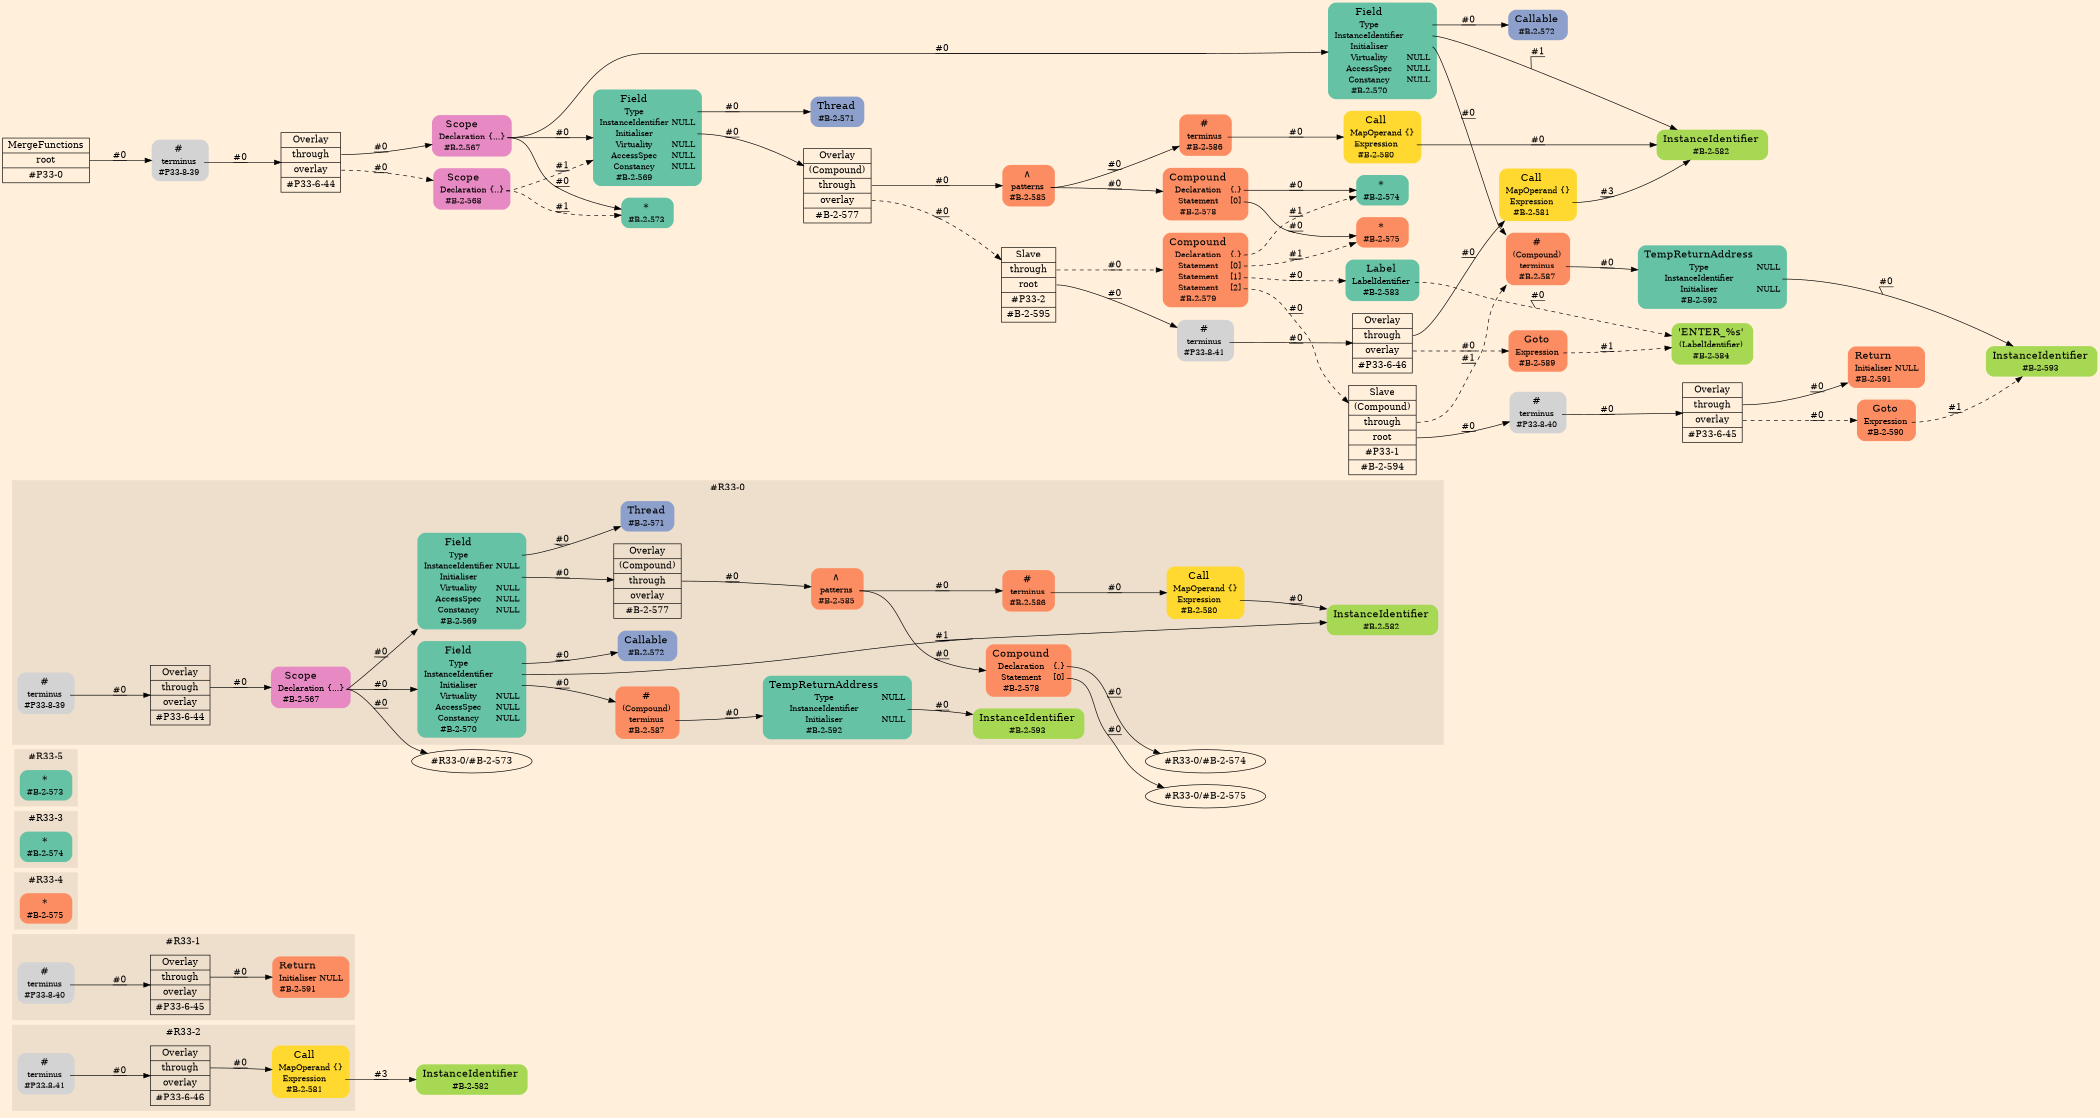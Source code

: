 digraph Inferno {
graph [
rankdir = "LR"
ranksep = 1.0
size = "14,20"
bgcolor = antiquewhite1
color = black
fontcolor = black
];
node [
];
"#R33-2/#B-2-582" [
shape = "plaintext"
fillcolor = "/set28/5"
label = <<TABLE BORDER="0" CELLBORDER="0" CELLSPACING="0">
 <TR>
  <TD><FONT POINT-SIZE="16.0">InstanceIdentifier</FONT></TD>
  <TD></TD>
 </TR>
 <TR>
  <TD>#B-2-582</TD>
  <TD PORT="port0"></TD>
 </TR>
</TABLE>>
style = "rounded,filled"
fontsize = "12"
];
subgraph "cluster#R33-2" {
label = "#R33-2"
style = "filled"
color = antiquewhite2
"#R33-2/#B-2-581" [
shape = "plaintext"
fillcolor = "/set28/6"
label = <<TABLE BORDER="0" CELLBORDER="0" CELLSPACING="0">
 <TR>
  <TD><FONT POINT-SIZE="16.0">Call</FONT></TD>
  <TD></TD>
 </TR>
 <TR>
  <TD>MapOperand</TD>
  <TD PORT="port0">{}</TD>
 </TR>
 <TR>
  <TD>Expression</TD>
  <TD PORT="port1"></TD>
 </TR>
 <TR>
  <TD>#B-2-581</TD>
  <TD PORT="port2"></TD>
 </TR>
</TABLE>>
style = "rounded,filled"
fontsize = "12"
];
"#R33-2/#P33-8-41" [
shape = "plaintext"
label = <<TABLE BORDER="0" CELLBORDER="0" CELLSPACING="0">
 <TR>
  <TD><FONT POINT-SIZE="16.0">#</FONT></TD>
  <TD></TD>
 </TR>
 <TR>
  <TD>terminus</TD>
  <TD PORT="port0"></TD>
 </TR>
 <TR>
  <TD>#P33-8-41</TD>
  <TD PORT="port1"></TD>
 </TR>
</TABLE>>
style = "rounded,filled"
fontsize = "12"
];
"#R33-2/#P33-6-46" [
shape = "record"
fillcolor = antiquewhite2
label = "<fixed> Overlay | <port0> through | <port1> overlay | <port2> #P33-6-46"
style = "filled"
fontsize = "14"
color = black
fontcolor = black
];
}
subgraph "cluster#R33-1" {
label = "#R33-1"
style = "filled"
color = antiquewhite2
"#R33-1/#B-2-591" [
shape = "plaintext"
fillcolor = "/set28/2"
label = <<TABLE BORDER="0" CELLBORDER="0" CELLSPACING="0">
 <TR>
  <TD><FONT POINT-SIZE="16.0">Return</FONT></TD>
  <TD></TD>
 </TR>
 <TR>
  <TD>Initialiser</TD>
  <TD PORT="port0">NULL</TD>
 </TR>
 <TR>
  <TD>#B-2-591</TD>
  <TD PORT="port1"></TD>
 </TR>
</TABLE>>
style = "rounded,filled"
fontsize = "12"
];
"#R33-1/#P33-8-40" [
shape = "plaintext"
label = <<TABLE BORDER="0" CELLBORDER="0" CELLSPACING="0">
 <TR>
  <TD><FONT POINT-SIZE="16.0">#</FONT></TD>
  <TD></TD>
 </TR>
 <TR>
  <TD>terminus</TD>
  <TD PORT="port0"></TD>
 </TR>
 <TR>
  <TD>#P33-8-40</TD>
  <TD PORT="port1"></TD>
 </TR>
</TABLE>>
style = "rounded,filled"
fontsize = "12"
];
"#R33-1/#P33-6-45" [
shape = "record"
fillcolor = antiquewhite2
label = "<fixed> Overlay | <port0> through | <port1> overlay | <port2> #P33-6-45"
style = "filled"
fontsize = "14"
color = black
fontcolor = black
];
}
subgraph "cluster#R33-4" {
label = "#R33-4"
style = "filled"
color = antiquewhite2
"#R33-4/#B-2-575" [
shape = "plaintext"
fillcolor = "/set28/2"
label = <<TABLE BORDER="0" CELLBORDER="0" CELLSPACING="0">
 <TR>
  <TD><FONT POINT-SIZE="16.0">*</FONT></TD>
  <TD></TD>
 </TR>
 <TR>
  <TD>#B-2-575</TD>
  <TD PORT="port0"></TD>
 </TR>
</TABLE>>
style = "rounded,filled"
fontsize = "12"
];
}
subgraph "cluster#R33-3" {
label = "#R33-3"
style = "filled"
color = antiquewhite2
"#R33-3/#B-2-574" [
shape = "plaintext"
fillcolor = "/set28/1"
label = <<TABLE BORDER="0" CELLBORDER="0" CELLSPACING="0">
 <TR>
  <TD><FONT POINT-SIZE="16.0">*</FONT></TD>
  <TD></TD>
 </TR>
 <TR>
  <TD>#B-2-574</TD>
  <TD PORT="port0"></TD>
 </TR>
</TABLE>>
style = "rounded,filled"
fontsize = "12"
];
}
subgraph "cluster#R33-5" {
label = "#R33-5"
style = "filled"
color = antiquewhite2
"#R33-5/#B-2-573" [
shape = "plaintext"
fillcolor = "/set28/1"
label = <<TABLE BORDER="0" CELLBORDER="0" CELLSPACING="0">
 <TR>
  <TD><FONT POINT-SIZE="16.0">*</FONT></TD>
  <TD></TD>
 </TR>
 <TR>
  <TD>#B-2-573</TD>
  <TD PORT="port0"></TD>
 </TR>
</TABLE>>
style = "rounded,filled"
fontsize = "12"
];
}
subgraph "cluster#R33-0" {
label = "#R33-0"
style = "filled"
color = antiquewhite2
"#R33-0/#B-2-593" [
shape = "plaintext"
fillcolor = "/set28/5"
label = <<TABLE BORDER="0" CELLBORDER="0" CELLSPACING="0">
 <TR>
  <TD><FONT POINT-SIZE="16.0">InstanceIdentifier</FONT></TD>
  <TD></TD>
 </TR>
 <TR>
  <TD>#B-2-593</TD>
  <TD PORT="port0"></TD>
 </TR>
</TABLE>>
style = "rounded,filled"
fontsize = "12"
];
"#R33-0/#B-2-592" [
shape = "plaintext"
fillcolor = "/set28/1"
label = <<TABLE BORDER="0" CELLBORDER="0" CELLSPACING="0">
 <TR>
  <TD><FONT POINT-SIZE="16.0">TempReturnAddress</FONT></TD>
  <TD></TD>
 </TR>
 <TR>
  <TD>Type</TD>
  <TD PORT="port0">NULL</TD>
 </TR>
 <TR>
  <TD>InstanceIdentifier</TD>
  <TD PORT="port1"></TD>
 </TR>
 <TR>
  <TD>Initialiser</TD>
  <TD PORT="port2">NULL</TD>
 </TR>
 <TR>
  <TD>#B-2-592</TD>
  <TD PORT="port3"></TD>
 </TR>
</TABLE>>
style = "rounded,filled"
fontsize = "12"
];
"#R33-0/#B-2-587" [
shape = "plaintext"
fillcolor = "/set28/2"
label = <<TABLE BORDER="0" CELLBORDER="0" CELLSPACING="0">
 <TR>
  <TD><FONT POINT-SIZE="16.0">#</FONT></TD>
  <TD></TD>
 </TR>
 <TR>
  <TD>(Compound)</TD>
  <TD PORT="port0"></TD>
 </TR>
 <TR>
  <TD>terminus</TD>
  <TD PORT="port1"></TD>
 </TR>
 <TR>
  <TD>#B-2-587</TD>
  <TD PORT="port2"></TD>
 </TR>
</TABLE>>
style = "rounded,filled"
fontsize = "12"
];
"#R33-0/#B-2-570" [
shape = "plaintext"
fillcolor = "/set28/1"
label = <<TABLE BORDER="0" CELLBORDER="0" CELLSPACING="0">
 <TR>
  <TD><FONT POINT-SIZE="16.0">Field</FONT></TD>
  <TD></TD>
 </TR>
 <TR>
  <TD>Type</TD>
  <TD PORT="port0"></TD>
 </TR>
 <TR>
  <TD>InstanceIdentifier</TD>
  <TD PORT="port1"></TD>
 </TR>
 <TR>
  <TD>Initialiser</TD>
  <TD PORT="port2"></TD>
 </TR>
 <TR>
  <TD>Virtuality</TD>
  <TD PORT="port3">NULL</TD>
 </TR>
 <TR>
  <TD>AccessSpec</TD>
  <TD PORT="port4">NULL</TD>
 </TR>
 <TR>
  <TD>Constancy</TD>
  <TD PORT="port5">NULL</TD>
 </TR>
 <TR>
  <TD>#B-2-570</TD>
  <TD PORT="port6"></TD>
 </TR>
</TABLE>>
style = "rounded,filled"
fontsize = "12"
];
"#R33-0/#B-2-582" [
shape = "plaintext"
fillcolor = "/set28/5"
label = <<TABLE BORDER="0" CELLBORDER="0" CELLSPACING="0">
 <TR>
  <TD><FONT POINT-SIZE="16.0">InstanceIdentifier</FONT></TD>
  <TD></TD>
 </TR>
 <TR>
  <TD>#B-2-582</TD>
  <TD PORT="port0"></TD>
 </TR>
</TABLE>>
style = "rounded,filled"
fontsize = "12"
];
"#R33-0/#B-2-580" [
shape = "plaintext"
fillcolor = "/set28/6"
label = <<TABLE BORDER="0" CELLBORDER="0" CELLSPACING="0">
 <TR>
  <TD><FONT POINT-SIZE="16.0">Call</FONT></TD>
  <TD></TD>
 </TR>
 <TR>
  <TD>MapOperand</TD>
  <TD PORT="port0">{}</TD>
 </TR>
 <TR>
  <TD>Expression</TD>
  <TD PORT="port1"></TD>
 </TR>
 <TR>
  <TD>#B-2-580</TD>
  <TD PORT="port2"></TD>
 </TR>
</TABLE>>
style = "rounded,filled"
fontsize = "12"
];
"#R33-0/#B-2-586" [
shape = "plaintext"
fillcolor = "/set28/2"
label = <<TABLE BORDER="0" CELLBORDER="0" CELLSPACING="0">
 <TR>
  <TD><FONT POINT-SIZE="16.0">#</FONT></TD>
  <TD></TD>
 </TR>
 <TR>
  <TD>terminus</TD>
  <TD PORT="port0"></TD>
 </TR>
 <TR>
  <TD>#B-2-586</TD>
  <TD PORT="port1"></TD>
 </TR>
</TABLE>>
style = "rounded,filled"
fontsize = "12"
];
"#R33-0/#B-2-572" [
shape = "plaintext"
fillcolor = "/set28/3"
label = <<TABLE BORDER="0" CELLBORDER="0" CELLSPACING="0">
 <TR>
  <TD><FONT POINT-SIZE="16.0">Callable</FONT></TD>
  <TD></TD>
 </TR>
 <TR>
  <TD>#B-2-572</TD>
  <TD PORT="port0"></TD>
 </TR>
</TABLE>>
style = "rounded,filled"
fontsize = "12"
];
"#R33-0/#B-2-585" [
shape = "plaintext"
fillcolor = "/set28/2"
label = <<TABLE BORDER="0" CELLBORDER="0" CELLSPACING="0">
 <TR>
  <TD><FONT POINT-SIZE="16.0">∧</FONT></TD>
  <TD></TD>
 </TR>
 <TR>
  <TD>patterns</TD>
  <TD PORT="port0"></TD>
 </TR>
 <TR>
  <TD>#B-2-585</TD>
  <TD PORT="port1"></TD>
 </TR>
</TABLE>>
style = "rounded,filled"
fontsize = "12"
];
"#R33-0/#P33-8-39" [
shape = "plaintext"
label = <<TABLE BORDER="0" CELLBORDER="0" CELLSPACING="0">
 <TR>
  <TD><FONT POINT-SIZE="16.0">#</FONT></TD>
  <TD></TD>
 </TR>
 <TR>
  <TD>terminus</TD>
  <TD PORT="port0"></TD>
 </TR>
 <TR>
  <TD>#P33-8-39</TD>
  <TD PORT="port1"></TD>
 </TR>
</TABLE>>
style = "rounded,filled"
fontsize = "12"
];
"#R33-0/#P33-6-44" [
shape = "record"
fillcolor = antiquewhite2
label = "<fixed> Overlay | <port0> through | <port1> overlay | <port2> #P33-6-44"
style = "filled"
fontsize = "14"
color = black
fontcolor = black
];
"#R33-0/#B-2-567" [
shape = "plaintext"
fillcolor = "/set28/4"
label = <<TABLE BORDER="0" CELLBORDER="0" CELLSPACING="0">
 <TR>
  <TD><FONT POINT-SIZE="16.0">Scope</FONT></TD>
  <TD></TD>
 </TR>
 <TR>
  <TD>Declaration</TD>
  <TD PORT="port0">{...}</TD>
 </TR>
 <TR>
  <TD>#B-2-567</TD>
  <TD PORT="port1"></TD>
 </TR>
</TABLE>>
style = "rounded,filled"
fontsize = "12"
];
"#R33-0/#B-2-577" [
shape = "record"
fillcolor = antiquewhite2
label = "<fixed> Overlay | <port0> (Compound) | <port1> through | <port2> overlay | <port3> #B-2-577"
style = "filled"
fontsize = "14"
color = black
fontcolor = black
];
"#R33-0/#B-2-578" [
shape = "plaintext"
fillcolor = "/set28/2"
label = <<TABLE BORDER="0" CELLBORDER="0" CELLSPACING="0">
 <TR>
  <TD><FONT POINT-SIZE="16.0">Compound</FONT></TD>
  <TD></TD>
 </TR>
 <TR>
  <TD>Declaration</TD>
  <TD PORT="port0">{.}</TD>
 </TR>
 <TR>
  <TD>Statement</TD>
  <TD PORT="port1">[0]</TD>
 </TR>
 <TR>
  <TD>#B-2-578</TD>
  <TD PORT="port2"></TD>
 </TR>
</TABLE>>
style = "rounded,filled"
fontsize = "12"
];
"#R33-0/#B-2-569" [
shape = "plaintext"
fillcolor = "/set28/1"
label = <<TABLE BORDER="0" CELLBORDER="0" CELLSPACING="0">
 <TR>
  <TD><FONT POINT-SIZE="16.0">Field</FONT></TD>
  <TD></TD>
 </TR>
 <TR>
  <TD>Type</TD>
  <TD PORT="port0"></TD>
 </TR>
 <TR>
  <TD>InstanceIdentifier</TD>
  <TD PORT="port1">NULL</TD>
 </TR>
 <TR>
  <TD>Initialiser</TD>
  <TD PORT="port2"></TD>
 </TR>
 <TR>
  <TD>Virtuality</TD>
  <TD PORT="port3">NULL</TD>
 </TR>
 <TR>
  <TD>AccessSpec</TD>
  <TD PORT="port4">NULL</TD>
 </TR>
 <TR>
  <TD>Constancy</TD>
  <TD PORT="port5">NULL</TD>
 </TR>
 <TR>
  <TD>#B-2-569</TD>
  <TD PORT="port6"></TD>
 </TR>
</TABLE>>
style = "rounded,filled"
fontsize = "12"
];
"#R33-0/#B-2-571" [
shape = "plaintext"
fillcolor = "/set28/3"
label = <<TABLE BORDER="0" CELLBORDER="0" CELLSPACING="0">
 <TR>
  <TD><FONT POINT-SIZE="16.0">Thread</FONT></TD>
  <TD></TD>
 </TR>
 <TR>
  <TD>#B-2-571</TD>
  <TD PORT="port0"></TD>
 </TR>
</TABLE>>
style = "rounded,filled"
fontsize = "12"
];
}
"CR#P33-0" [
shape = "record"
fillcolor = antiquewhite1
label = "<fixed> MergeFunctions | <port0> root | <port1> #P33-0"
style = "filled"
fontsize = "14"
color = black
fontcolor = black
];
"#P33-8-39" [
shape = "plaintext"
label = <<TABLE BORDER="0" CELLBORDER="0" CELLSPACING="0">
 <TR>
  <TD><FONT POINT-SIZE="16.0">#</FONT></TD>
  <TD></TD>
 </TR>
 <TR>
  <TD>terminus</TD>
  <TD PORT="port0"></TD>
 </TR>
 <TR>
  <TD>#P33-8-39</TD>
  <TD PORT="port1"></TD>
 </TR>
</TABLE>>
style = "rounded,filled"
fontsize = "12"
];
"#P33-6-44" [
shape = "record"
fillcolor = antiquewhite1
label = "<fixed> Overlay | <port0> through | <port1> overlay | <port2> #P33-6-44"
style = "filled"
fontsize = "14"
color = black
fontcolor = black
];
"#B-2-567" [
shape = "plaintext"
fillcolor = "/set28/4"
label = <<TABLE BORDER="0" CELLBORDER="0" CELLSPACING="0">
 <TR>
  <TD><FONT POINT-SIZE="16.0">Scope</FONT></TD>
  <TD></TD>
 </TR>
 <TR>
  <TD>Declaration</TD>
  <TD PORT="port0">{...}</TD>
 </TR>
 <TR>
  <TD>#B-2-567</TD>
  <TD PORT="port1"></TD>
 </TR>
</TABLE>>
style = "rounded,filled"
fontsize = "12"
];
"#B-2-573" [
shape = "plaintext"
fillcolor = "/set28/1"
label = <<TABLE BORDER="0" CELLBORDER="0" CELLSPACING="0">
 <TR>
  <TD><FONT POINT-SIZE="16.0">*</FONT></TD>
  <TD></TD>
 </TR>
 <TR>
  <TD>#B-2-573</TD>
  <TD PORT="port0"></TD>
 </TR>
</TABLE>>
style = "rounded,filled"
fontsize = "12"
];
"#B-2-569" [
shape = "plaintext"
fillcolor = "/set28/1"
label = <<TABLE BORDER="0" CELLBORDER="0" CELLSPACING="0">
 <TR>
  <TD><FONT POINT-SIZE="16.0">Field</FONT></TD>
  <TD></TD>
 </TR>
 <TR>
  <TD>Type</TD>
  <TD PORT="port0"></TD>
 </TR>
 <TR>
  <TD>InstanceIdentifier</TD>
  <TD PORT="port1">NULL</TD>
 </TR>
 <TR>
  <TD>Initialiser</TD>
  <TD PORT="port2"></TD>
 </TR>
 <TR>
  <TD>Virtuality</TD>
  <TD PORT="port3">NULL</TD>
 </TR>
 <TR>
  <TD>AccessSpec</TD>
  <TD PORT="port4">NULL</TD>
 </TR>
 <TR>
  <TD>Constancy</TD>
  <TD PORT="port5">NULL</TD>
 </TR>
 <TR>
  <TD>#B-2-569</TD>
  <TD PORT="port6"></TD>
 </TR>
</TABLE>>
style = "rounded,filled"
fontsize = "12"
];
"#B-2-571" [
shape = "plaintext"
fillcolor = "/set28/3"
label = <<TABLE BORDER="0" CELLBORDER="0" CELLSPACING="0">
 <TR>
  <TD><FONT POINT-SIZE="16.0">Thread</FONT></TD>
  <TD></TD>
 </TR>
 <TR>
  <TD>#B-2-571</TD>
  <TD PORT="port0"></TD>
 </TR>
</TABLE>>
style = "rounded,filled"
fontsize = "12"
];
"#B-2-577" [
shape = "record"
fillcolor = antiquewhite1
label = "<fixed> Overlay | <port0> (Compound) | <port1> through | <port2> overlay | <port3> #B-2-577"
style = "filled"
fontsize = "14"
color = black
fontcolor = black
];
"#B-2-585" [
shape = "plaintext"
fillcolor = "/set28/2"
label = <<TABLE BORDER="0" CELLBORDER="0" CELLSPACING="0">
 <TR>
  <TD><FONT POINT-SIZE="16.0">∧</FONT></TD>
  <TD></TD>
 </TR>
 <TR>
  <TD>patterns</TD>
  <TD PORT="port0"></TD>
 </TR>
 <TR>
  <TD>#B-2-585</TD>
  <TD PORT="port1"></TD>
 </TR>
</TABLE>>
style = "rounded,filled"
fontsize = "12"
];
"#B-2-578" [
shape = "plaintext"
fillcolor = "/set28/2"
label = <<TABLE BORDER="0" CELLBORDER="0" CELLSPACING="0">
 <TR>
  <TD><FONT POINT-SIZE="16.0">Compound</FONT></TD>
  <TD></TD>
 </TR>
 <TR>
  <TD>Declaration</TD>
  <TD PORT="port0">{.}</TD>
 </TR>
 <TR>
  <TD>Statement</TD>
  <TD PORT="port1">[0]</TD>
 </TR>
 <TR>
  <TD>#B-2-578</TD>
  <TD PORT="port2"></TD>
 </TR>
</TABLE>>
style = "rounded,filled"
fontsize = "12"
];
"#B-2-574" [
shape = "plaintext"
fillcolor = "/set28/1"
label = <<TABLE BORDER="0" CELLBORDER="0" CELLSPACING="0">
 <TR>
  <TD><FONT POINT-SIZE="16.0">*</FONT></TD>
  <TD></TD>
 </TR>
 <TR>
  <TD>#B-2-574</TD>
  <TD PORT="port0"></TD>
 </TR>
</TABLE>>
style = "rounded,filled"
fontsize = "12"
];
"#B-2-575" [
shape = "plaintext"
fillcolor = "/set28/2"
label = <<TABLE BORDER="0" CELLBORDER="0" CELLSPACING="0">
 <TR>
  <TD><FONT POINT-SIZE="16.0">*</FONT></TD>
  <TD></TD>
 </TR>
 <TR>
  <TD>#B-2-575</TD>
  <TD PORT="port0"></TD>
 </TR>
</TABLE>>
style = "rounded,filled"
fontsize = "12"
];
"#B-2-586" [
shape = "plaintext"
fillcolor = "/set28/2"
label = <<TABLE BORDER="0" CELLBORDER="0" CELLSPACING="0">
 <TR>
  <TD><FONT POINT-SIZE="16.0">#</FONT></TD>
  <TD></TD>
 </TR>
 <TR>
  <TD>terminus</TD>
  <TD PORT="port0"></TD>
 </TR>
 <TR>
  <TD>#B-2-586</TD>
  <TD PORT="port1"></TD>
 </TR>
</TABLE>>
style = "rounded,filled"
fontsize = "12"
];
"#B-2-580" [
shape = "plaintext"
fillcolor = "/set28/6"
label = <<TABLE BORDER="0" CELLBORDER="0" CELLSPACING="0">
 <TR>
  <TD><FONT POINT-SIZE="16.0">Call</FONT></TD>
  <TD></TD>
 </TR>
 <TR>
  <TD>MapOperand</TD>
  <TD PORT="port0">{}</TD>
 </TR>
 <TR>
  <TD>Expression</TD>
  <TD PORT="port1"></TD>
 </TR>
 <TR>
  <TD>#B-2-580</TD>
  <TD PORT="port2"></TD>
 </TR>
</TABLE>>
style = "rounded,filled"
fontsize = "12"
];
"#B-2-582" [
shape = "plaintext"
fillcolor = "/set28/5"
label = <<TABLE BORDER="0" CELLBORDER="0" CELLSPACING="0">
 <TR>
  <TD><FONT POINT-SIZE="16.0">InstanceIdentifier</FONT></TD>
  <TD></TD>
 </TR>
 <TR>
  <TD>#B-2-582</TD>
  <TD PORT="port0"></TD>
 </TR>
</TABLE>>
style = "rounded,filled"
fontsize = "12"
];
"#B-2-595" [
shape = "record"
fillcolor = antiquewhite1
label = "<fixed> Slave | <port0> through | <port1> root | <port2> #P33-2 | <port3> #B-2-595"
style = "filled"
fontsize = "14"
color = black
fontcolor = black
];
"#B-2-579" [
shape = "plaintext"
fillcolor = "/set28/2"
label = <<TABLE BORDER="0" CELLBORDER="0" CELLSPACING="0">
 <TR>
  <TD><FONT POINT-SIZE="16.0">Compound</FONT></TD>
  <TD></TD>
 </TR>
 <TR>
  <TD>Declaration</TD>
  <TD PORT="port0">{.}</TD>
 </TR>
 <TR>
  <TD>Statement</TD>
  <TD PORT="port1">[0]</TD>
 </TR>
 <TR>
  <TD>Statement</TD>
  <TD PORT="port2">[1]</TD>
 </TR>
 <TR>
  <TD>Statement</TD>
  <TD PORT="port3">[2]</TD>
 </TR>
 <TR>
  <TD>#B-2-579</TD>
  <TD PORT="port4"></TD>
 </TR>
</TABLE>>
style = "rounded,filled"
fontsize = "12"
];
"#B-2-583" [
shape = "plaintext"
fillcolor = "/set28/1"
label = <<TABLE BORDER="0" CELLBORDER="0" CELLSPACING="0">
 <TR>
  <TD><FONT POINT-SIZE="16.0">Label</FONT></TD>
  <TD></TD>
 </TR>
 <TR>
  <TD>LabelIdentifier</TD>
  <TD PORT="port0"></TD>
 </TR>
 <TR>
  <TD>#B-2-583</TD>
  <TD PORT="port1"></TD>
 </TR>
</TABLE>>
style = "rounded,filled"
fontsize = "12"
];
"#B-2-584" [
shape = "plaintext"
fillcolor = "/set28/5"
label = <<TABLE BORDER="0" CELLBORDER="0" CELLSPACING="0">
 <TR>
  <TD><FONT POINT-SIZE="16.0">'ENTER_%s'</FONT></TD>
  <TD></TD>
 </TR>
 <TR>
  <TD>(LabelIdentifier)</TD>
  <TD PORT="port0"></TD>
 </TR>
 <TR>
  <TD>#B-2-584</TD>
  <TD PORT="port1"></TD>
 </TR>
</TABLE>>
style = "rounded,filled"
fontsize = "12"
];
"#B-2-594" [
shape = "record"
fillcolor = antiquewhite1
label = "<fixed> Slave | <port0> (Compound) | <port1> through | <port2> root | <port3> #P33-1 | <port4> #B-2-594"
style = "filled"
fontsize = "14"
color = black
fontcolor = black
];
"#B-2-587" [
shape = "plaintext"
fillcolor = "/set28/2"
label = <<TABLE BORDER="0" CELLBORDER="0" CELLSPACING="0">
 <TR>
  <TD><FONT POINT-SIZE="16.0">#</FONT></TD>
  <TD></TD>
 </TR>
 <TR>
  <TD>(Compound)</TD>
  <TD PORT="port0"></TD>
 </TR>
 <TR>
  <TD>terminus</TD>
  <TD PORT="port1"></TD>
 </TR>
 <TR>
  <TD>#B-2-587</TD>
  <TD PORT="port2"></TD>
 </TR>
</TABLE>>
style = "rounded,filled"
fontsize = "12"
];
"#B-2-592" [
shape = "plaintext"
fillcolor = "/set28/1"
label = <<TABLE BORDER="0" CELLBORDER="0" CELLSPACING="0">
 <TR>
  <TD><FONT POINT-SIZE="16.0">TempReturnAddress</FONT></TD>
  <TD></TD>
 </TR>
 <TR>
  <TD>Type</TD>
  <TD PORT="port0">NULL</TD>
 </TR>
 <TR>
  <TD>InstanceIdentifier</TD>
  <TD PORT="port1"></TD>
 </TR>
 <TR>
  <TD>Initialiser</TD>
  <TD PORT="port2">NULL</TD>
 </TR>
 <TR>
  <TD>#B-2-592</TD>
  <TD PORT="port3"></TD>
 </TR>
</TABLE>>
style = "rounded,filled"
fontsize = "12"
];
"#B-2-593" [
shape = "plaintext"
fillcolor = "/set28/5"
label = <<TABLE BORDER="0" CELLBORDER="0" CELLSPACING="0">
 <TR>
  <TD><FONT POINT-SIZE="16.0">InstanceIdentifier</FONT></TD>
  <TD></TD>
 </TR>
 <TR>
  <TD>#B-2-593</TD>
  <TD PORT="port0"></TD>
 </TR>
</TABLE>>
style = "rounded,filled"
fontsize = "12"
];
"#P33-8-40" [
shape = "plaintext"
label = <<TABLE BORDER="0" CELLBORDER="0" CELLSPACING="0">
 <TR>
  <TD><FONT POINT-SIZE="16.0">#</FONT></TD>
  <TD></TD>
 </TR>
 <TR>
  <TD>terminus</TD>
  <TD PORT="port0"></TD>
 </TR>
 <TR>
  <TD>#P33-8-40</TD>
  <TD PORT="port1"></TD>
 </TR>
</TABLE>>
style = "rounded,filled"
fontsize = "12"
];
"#P33-6-45" [
shape = "record"
fillcolor = antiquewhite1
label = "<fixed> Overlay | <port0> through | <port1> overlay | <port2> #P33-6-45"
style = "filled"
fontsize = "14"
color = black
fontcolor = black
];
"#B-2-591" [
shape = "plaintext"
fillcolor = "/set28/2"
label = <<TABLE BORDER="0" CELLBORDER="0" CELLSPACING="0">
 <TR>
  <TD><FONT POINT-SIZE="16.0">Return</FONT></TD>
  <TD></TD>
 </TR>
 <TR>
  <TD>Initialiser</TD>
  <TD PORT="port0">NULL</TD>
 </TR>
 <TR>
  <TD>#B-2-591</TD>
  <TD PORT="port1"></TD>
 </TR>
</TABLE>>
style = "rounded,filled"
fontsize = "12"
];
"#B-2-590" [
shape = "plaintext"
fillcolor = "/set28/2"
label = <<TABLE BORDER="0" CELLBORDER="0" CELLSPACING="0">
 <TR>
  <TD><FONT POINT-SIZE="16.0">Goto</FONT></TD>
  <TD></TD>
 </TR>
 <TR>
  <TD>Expression</TD>
  <TD PORT="port0"></TD>
 </TR>
 <TR>
  <TD>#B-2-590</TD>
  <TD PORT="port1"></TD>
 </TR>
</TABLE>>
style = "rounded,filled"
fontsize = "12"
];
"#P33-8-41" [
shape = "plaintext"
label = <<TABLE BORDER="0" CELLBORDER="0" CELLSPACING="0">
 <TR>
  <TD><FONT POINT-SIZE="16.0">#</FONT></TD>
  <TD></TD>
 </TR>
 <TR>
  <TD>terminus</TD>
  <TD PORT="port0"></TD>
 </TR>
 <TR>
  <TD>#P33-8-41</TD>
  <TD PORT="port1"></TD>
 </TR>
</TABLE>>
style = "rounded,filled"
fontsize = "12"
];
"#P33-6-46" [
shape = "record"
fillcolor = antiquewhite1
label = "<fixed> Overlay | <port0> through | <port1> overlay | <port2> #P33-6-46"
style = "filled"
fontsize = "14"
color = black
fontcolor = black
];
"#B-2-581" [
shape = "plaintext"
fillcolor = "/set28/6"
label = <<TABLE BORDER="0" CELLBORDER="0" CELLSPACING="0">
 <TR>
  <TD><FONT POINT-SIZE="16.0">Call</FONT></TD>
  <TD></TD>
 </TR>
 <TR>
  <TD>MapOperand</TD>
  <TD PORT="port0">{}</TD>
 </TR>
 <TR>
  <TD>Expression</TD>
  <TD PORT="port1"></TD>
 </TR>
 <TR>
  <TD>#B-2-581</TD>
  <TD PORT="port2"></TD>
 </TR>
</TABLE>>
style = "rounded,filled"
fontsize = "12"
];
"#B-2-589" [
shape = "plaintext"
fillcolor = "/set28/2"
label = <<TABLE BORDER="0" CELLBORDER="0" CELLSPACING="0">
 <TR>
  <TD><FONT POINT-SIZE="16.0">Goto</FONT></TD>
  <TD></TD>
 </TR>
 <TR>
  <TD>Expression</TD>
  <TD PORT="port0"></TD>
 </TR>
 <TR>
  <TD>#B-2-589</TD>
  <TD PORT="port1"></TD>
 </TR>
</TABLE>>
style = "rounded,filled"
fontsize = "12"
];
"#B-2-570" [
shape = "plaintext"
fillcolor = "/set28/1"
label = <<TABLE BORDER="0" CELLBORDER="0" CELLSPACING="0">
 <TR>
  <TD><FONT POINT-SIZE="16.0">Field</FONT></TD>
  <TD></TD>
 </TR>
 <TR>
  <TD>Type</TD>
  <TD PORT="port0"></TD>
 </TR>
 <TR>
  <TD>InstanceIdentifier</TD>
  <TD PORT="port1"></TD>
 </TR>
 <TR>
  <TD>Initialiser</TD>
  <TD PORT="port2"></TD>
 </TR>
 <TR>
  <TD>Virtuality</TD>
  <TD PORT="port3">NULL</TD>
 </TR>
 <TR>
  <TD>AccessSpec</TD>
  <TD PORT="port4">NULL</TD>
 </TR>
 <TR>
  <TD>Constancy</TD>
  <TD PORT="port5">NULL</TD>
 </TR>
 <TR>
  <TD>#B-2-570</TD>
  <TD PORT="port6"></TD>
 </TR>
</TABLE>>
style = "rounded,filled"
fontsize = "12"
];
"#B-2-572" [
shape = "plaintext"
fillcolor = "/set28/3"
label = <<TABLE BORDER="0" CELLBORDER="0" CELLSPACING="0">
 <TR>
  <TD><FONT POINT-SIZE="16.0">Callable</FONT></TD>
  <TD></TD>
 </TR>
 <TR>
  <TD>#B-2-572</TD>
  <TD PORT="port0"></TD>
 </TR>
</TABLE>>
style = "rounded,filled"
fontsize = "12"
];
"#B-2-568" [
shape = "plaintext"
fillcolor = "/set28/4"
label = <<TABLE BORDER="0" CELLBORDER="0" CELLSPACING="0">
 <TR>
  <TD><FONT POINT-SIZE="16.0">Scope</FONT></TD>
  <TD></TD>
 </TR>
 <TR>
  <TD>Declaration</TD>
  <TD PORT="port0">{..}</TD>
 </TR>
 <TR>
  <TD>#B-2-568</TD>
  <TD PORT="port1"></TD>
 </TR>
</TABLE>>
style = "rounded,filled"
fontsize = "12"
];
"CR#P33-0":port0 -> "#P33-8-39" [style="solid"
label = "#0"
decorate = true
color = black
fontcolor = black
];
"#P33-8-39":port0 -> "#P33-6-44" [style="solid"
label = "#0"
decorate = true
color = black
fontcolor = black
];
"#P33-6-44":port0 -> "#B-2-567" [style="solid"
label = "#0"
decorate = true
color = black
fontcolor = black
];
"#P33-6-44":port1 -> "#B-2-568" [style="dashed"
label = "#0"
decorate = true
color = black
fontcolor = black
];
"#B-2-567":port0 -> "#B-2-573" [style="solid"
label = "#0"
decorate = true
color = black
fontcolor = black
];
"#B-2-567":port0 -> "#B-2-569" [style="solid"
label = "#0"
decorate = true
color = black
fontcolor = black
];
"#B-2-567":port0 -> "#B-2-570" [style="solid"
label = "#0"
decorate = true
color = black
fontcolor = black
];
"#B-2-569":port0 -> "#B-2-571" [style="solid"
label = "#0"
decorate = true
color = black
fontcolor = black
];
"#B-2-569":port2 -> "#B-2-577" [style="solid"
label = "#0"
decorate = true
color = black
fontcolor = black
];
"#B-2-577":port1 -> "#B-2-585" [style="solid"
label = "#0"
decorate = true
color = black
fontcolor = black
];
"#B-2-577":port2 -> "#B-2-595" [style="dashed"
label = "#0"
decorate = true
color = black
fontcolor = black
];
"#B-2-585":port0 -> "#B-2-578" [style="solid"
label = "#0"
decorate = true
color = black
fontcolor = black
];
"#B-2-585":port0 -> "#B-2-586" [style="solid"
label = "#0"
decorate = true
color = black
fontcolor = black
];
"#B-2-578":port0 -> "#B-2-574" [style="solid"
label = "#0"
decorate = true
color = black
fontcolor = black
];
"#B-2-578":port1 -> "#B-2-575" [style="solid"
label = "#0"
decorate = true
color = black
fontcolor = black
];
"#B-2-586":port0 -> "#B-2-580" [style="solid"
label = "#0"
decorate = true
color = black
fontcolor = black
];
"#B-2-580":port1 -> "#B-2-582" [style="solid"
label = "#0"
decorate = true
color = black
fontcolor = black
];
"#B-2-595":port0 -> "#B-2-579" [style="dashed"
label = "#0"
decorate = true
color = black
fontcolor = black
];
"#B-2-595":port1 -> "#P33-8-41" [style="solid"
label = "#0"
decorate = true
color = black
fontcolor = black
];
"#B-2-579":port0 -> "#B-2-574" [style="dashed"
label = "#1"
decorate = true
color = black
fontcolor = black
];
"#B-2-579":port1 -> "#B-2-575" [style="dashed"
label = "#1"
decorate = true
color = black
fontcolor = black
];
"#B-2-579":port2 -> "#B-2-583" [style="dashed"
label = "#0"
decorate = true
color = black
fontcolor = black
];
"#B-2-579":port3 -> "#B-2-594" [style="dashed"
label = "#0"
decorate = true
color = black
fontcolor = black
];
"#B-2-583":port0 -> "#B-2-584" [style="dashed"
label = "#0"
decorate = true
color = black
fontcolor = black
];
"#B-2-594":port1 -> "#B-2-587" [style="dashed"
label = "#1"
decorate = true
color = black
fontcolor = black
];
"#B-2-594":port2 -> "#P33-8-40" [style="solid"
label = "#0"
decorate = true
color = black
fontcolor = black
];
"#B-2-587":port1 -> "#B-2-592" [style="solid"
label = "#0"
decorate = true
color = black
fontcolor = black
];
"#B-2-592":port1 -> "#B-2-593" [style="solid"
label = "#0"
decorate = true
color = black
fontcolor = black
];
"#P33-8-40":port0 -> "#P33-6-45" [style="solid"
label = "#0"
decorate = true
color = black
fontcolor = black
];
"#P33-6-45":port0 -> "#B-2-591" [style="solid"
label = "#0"
decorate = true
color = black
fontcolor = black
];
"#P33-6-45":port1 -> "#B-2-590" [style="dashed"
label = "#0"
decorate = true
color = black
fontcolor = black
];
"#B-2-590":port0 -> "#B-2-593" [style="dashed"
label = "#1"
decorate = true
color = black
fontcolor = black
];
"#P33-8-41":port0 -> "#P33-6-46" [style="solid"
label = "#0"
decorate = true
color = black
fontcolor = black
];
"#P33-6-46":port0 -> "#B-2-581" [style="solid"
label = "#0"
decorate = true
color = black
fontcolor = black
];
"#P33-6-46":port1 -> "#B-2-589" [style="dashed"
label = "#0"
decorate = true
color = black
fontcolor = black
];
"#B-2-581":port1 -> "#B-2-582" [style="solid"
label = "#3"
decorate = true
color = black
fontcolor = black
];
"#B-2-589":port0 -> "#B-2-584" [style="dashed"
label = "#1"
decorate = true
color = black
fontcolor = black
];
"#B-2-570":port0 -> "#B-2-572" [style="solid"
label = "#0"
decorate = true
color = black
fontcolor = black
];
"#B-2-570":port1 -> "#B-2-582" [style="solid"
label = "#1"
decorate = true
color = black
fontcolor = black
];
"#B-2-570":port2 -> "#B-2-587" [style="solid"
label = "#0"
decorate = true
color = black
fontcolor = black
];
"#B-2-568":port0 -> "#B-2-573" [style="dashed"
label = "#1"
decorate = true
color = black
fontcolor = black
];
"#B-2-568":port0 -> "#B-2-569" [style="dashed"
label = "#1"
decorate = true
color = black
fontcolor = black
];
"#R33-0/#B-2-592":port1 -> "#R33-0/#B-2-593" [style="solid"
label = "#0"
decorate = true
color = black
fontcolor = black
];
"#R33-0/#B-2-587":port1 -> "#R33-0/#B-2-592" [style="solid"
label = "#0"
decorate = true
color = black
fontcolor = black
];
"#R33-0/#B-2-570":port0 -> "#R33-0/#B-2-572" [style="solid"
label = "#0"
decorate = true
color = black
fontcolor = black
];
"#R33-0/#B-2-570":port1 -> "#R33-0/#B-2-582" [style="solid"
label = "#1"
decorate = true
color = black
fontcolor = black
];
"#R33-0/#B-2-570":port2 -> "#R33-0/#B-2-587" [style="solid"
label = "#0"
decorate = true
color = black
fontcolor = black
];
"#R33-0/#B-2-580":port1 -> "#R33-0/#B-2-582" [style="solid"
label = "#0"
decorate = true
color = black
fontcolor = black
];
"#R33-0/#B-2-586":port0 -> "#R33-0/#B-2-580" [style="solid"
label = "#0"
decorate = true
color = black
fontcolor = black
];
"#R33-0/#B-2-585":port0 -> "#R33-0/#B-2-578" [style="solid"
label = "#0"
decorate = true
color = black
fontcolor = black
];
"#R33-0/#B-2-585":port0 -> "#R33-0/#B-2-586" [style="solid"
label = "#0"
decorate = true
color = black
fontcolor = black
];
"#R33-0/#P33-8-39":port0 -> "#R33-0/#P33-6-44" [style="solid"
label = "#0"
decorate = true
color = black
fontcolor = black
];
"#R33-0/#P33-6-44":port0 -> "#R33-0/#B-2-567" [style="solid"
label = "#0"
decorate = true
color = black
fontcolor = black
];
"#R33-0/#B-2-567":port0 -> "#R33-0/#B-2-573" [style="solid"
label = "#0"
decorate = true
color = black
fontcolor = black
];
"#R33-0/#B-2-567":port0 -> "#R33-0/#B-2-569" [style="solid"
label = "#0"
decorate = true
color = black
fontcolor = black
];
"#R33-0/#B-2-567":port0 -> "#R33-0/#B-2-570" [style="solid"
label = "#0"
decorate = true
color = black
fontcolor = black
];
"#R33-0/#B-2-577":port1 -> "#R33-0/#B-2-585" [style="solid"
label = "#0"
decorate = true
color = black
fontcolor = black
];
"#R33-0/#B-2-578":port0 -> "#R33-0/#B-2-574" [style="solid"
label = "#0"
decorate = true
color = black
fontcolor = black
];
"#R33-0/#B-2-578":port1 -> "#R33-0/#B-2-575" [style="solid"
label = "#0"
decorate = true
color = black
fontcolor = black
];
"#R33-0/#B-2-569":port0 -> "#R33-0/#B-2-571" [style="solid"
label = "#0"
decorate = true
color = black
fontcolor = black
];
"#R33-0/#B-2-569":port2 -> "#R33-0/#B-2-577" [style="solid"
label = "#0"
decorate = true
color = black
fontcolor = black
];
"#R33-1/#P33-8-40":port0 -> "#R33-1/#P33-6-45" [style="solid"
label = "#0"
decorate = true
color = black
fontcolor = black
];
"#R33-1/#P33-6-45":port0 -> "#R33-1/#B-2-591" [style="solid"
label = "#0"
decorate = true
color = black
fontcolor = black
];
"#R33-2/#B-2-581":port1 -> "#R33-2/#B-2-582" [style="solid"
label = "#3"
decorate = true
color = black
fontcolor = black
];
"#R33-2/#P33-8-41":port0 -> "#R33-2/#P33-6-46" [style="solid"
label = "#0"
decorate = true
color = black
fontcolor = black
];
"#R33-2/#P33-6-46":port0 -> "#R33-2/#B-2-581" [style="solid"
label = "#0"
decorate = true
color = black
fontcolor = black
];
}
